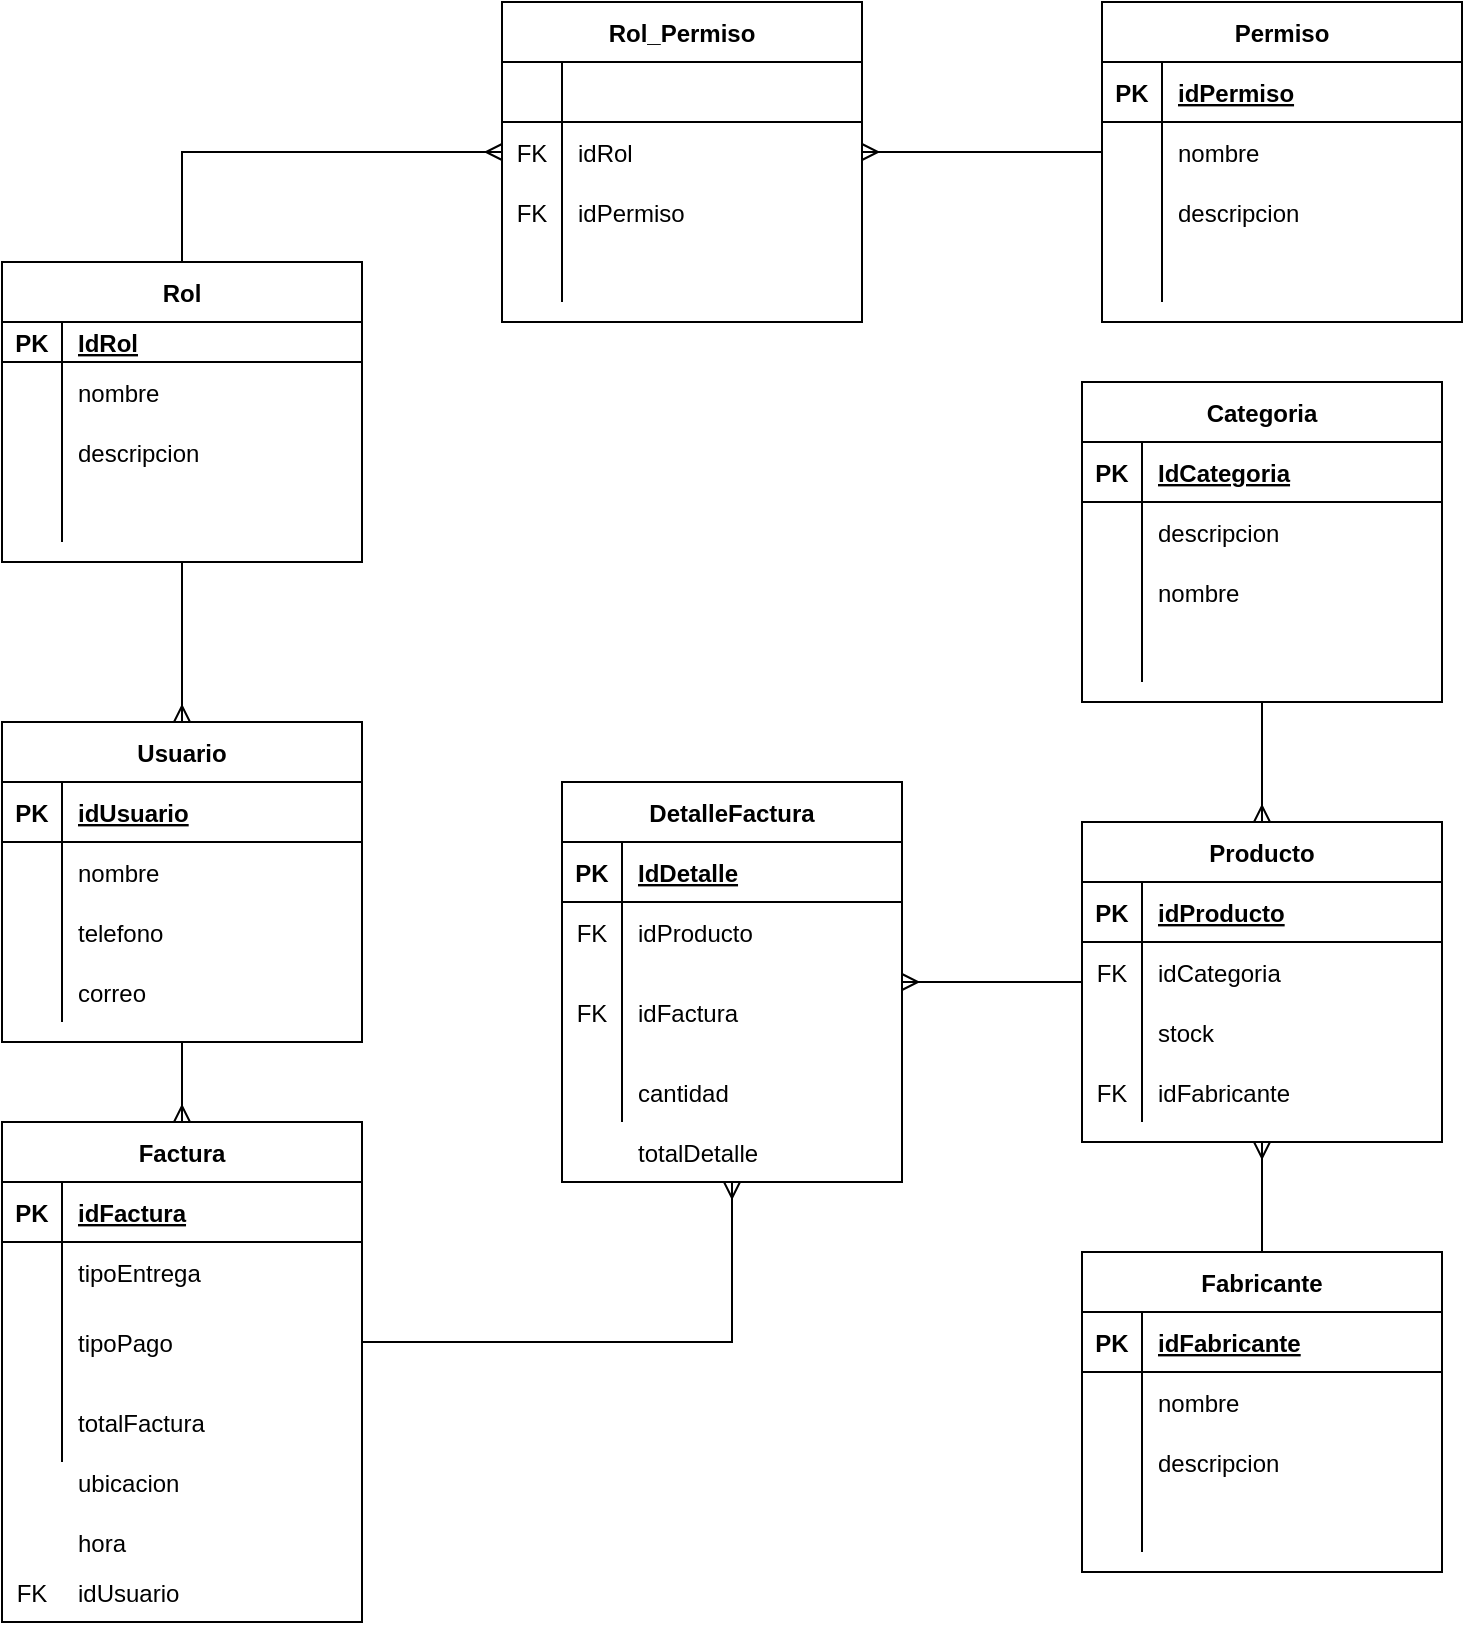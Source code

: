 <mxfile version="13.3.5" type="device"><diagram id="o6aaDkzn8JcMP5C61Jbe" name="Page-1"><mxGraphModel dx="1422" dy="822" grid="1" gridSize="10" guides="1" tooltips="1" connect="1" arrows="1" fold="1" page="1" pageScale="1" pageWidth="850" pageHeight="1100" math="0" shadow="0"><root><mxCell id="0"/><mxCell id="1" parent="0"/><mxCell id="MlLlcr1IFlA7XNYsXqtJ-1" value="Rol" style="shape=table;startSize=30;container=1;collapsible=1;childLayout=tableLayout;fixedRows=1;rowLines=0;fontStyle=1;align=center;resizeLast=1;" vertex="1" parent="1"><mxGeometry x="40" y="210" width="180" height="150" as="geometry"/></mxCell><mxCell id="MlLlcr1IFlA7XNYsXqtJ-2" value="" style="shape=partialRectangle;collapsible=0;dropTarget=0;pointerEvents=0;fillColor=none;top=0;left=0;bottom=1;right=0;points=[[0,0.5],[1,0.5]];portConstraint=eastwest;" vertex="1" parent="MlLlcr1IFlA7XNYsXqtJ-1"><mxGeometry y="30" width="180" height="20" as="geometry"/></mxCell><mxCell id="MlLlcr1IFlA7XNYsXqtJ-3" value="PK" style="shape=partialRectangle;connectable=0;fillColor=none;top=0;left=0;bottom=0;right=0;fontStyle=1;overflow=hidden;" vertex="1" parent="MlLlcr1IFlA7XNYsXqtJ-2"><mxGeometry width="30" height="20" as="geometry"/></mxCell><mxCell id="MlLlcr1IFlA7XNYsXqtJ-4" value="IdRol" style="shape=partialRectangle;connectable=0;fillColor=none;top=0;left=0;bottom=0;right=0;align=left;spacingLeft=6;fontStyle=5;overflow=hidden;" vertex="1" parent="MlLlcr1IFlA7XNYsXqtJ-2"><mxGeometry x="30" width="150" height="20" as="geometry"/></mxCell><mxCell id="MlLlcr1IFlA7XNYsXqtJ-5" value="" style="shape=partialRectangle;collapsible=0;dropTarget=0;pointerEvents=0;fillColor=none;top=0;left=0;bottom=0;right=0;points=[[0,0.5],[1,0.5]];portConstraint=eastwest;" vertex="1" parent="MlLlcr1IFlA7XNYsXqtJ-1"><mxGeometry y="50" width="180" height="30" as="geometry"/></mxCell><mxCell id="MlLlcr1IFlA7XNYsXqtJ-6" value="" style="shape=partialRectangle;connectable=0;fillColor=none;top=0;left=0;bottom=0;right=0;editable=1;overflow=hidden;" vertex="1" parent="MlLlcr1IFlA7XNYsXqtJ-5"><mxGeometry width="30" height="30" as="geometry"/></mxCell><mxCell id="MlLlcr1IFlA7XNYsXqtJ-7" value="nombre" style="shape=partialRectangle;connectable=0;fillColor=none;top=0;left=0;bottom=0;right=0;align=left;spacingLeft=6;overflow=hidden;" vertex="1" parent="MlLlcr1IFlA7XNYsXqtJ-5"><mxGeometry x="30" width="150" height="30" as="geometry"/></mxCell><mxCell id="MlLlcr1IFlA7XNYsXqtJ-8" value="" style="shape=partialRectangle;collapsible=0;dropTarget=0;pointerEvents=0;fillColor=none;top=0;left=0;bottom=0;right=0;points=[[0,0.5],[1,0.5]];portConstraint=eastwest;" vertex="1" parent="MlLlcr1IFlA7XNYsXqtJ-1"><mxGeometry y="80" width="180" height="30" as="geometry"/></mxCell><mxCell id="MlLlcr1IFlA7XNYsXqtJ-9" value="" style="shape=partialRectangle;connectable=0;fillColor=none;top=0;left=0;bottom=0;right=0;editable=1;overflow=hidden;" vertex="1" parent="MlLlcr1IFlA7XNYsXqtJ-8"><mxGeometry width="30" height="30" as="geometry"/></mxCell><mxCell id="MlLlcr1IFlA7XNYsXqtJ-10" value="descripcion" style="shape=partialRectangle;connectable=0;fillColor=none;top=0;left=0;bottom=0;right=0;align=left;spacingLeft=6;overflow=hidden;" vertex="1" parent="MlLlcr1IFlA7XNYsXqtJ-8"><mxGeometry x="30" width="150" height="30" as="geometry"/></mxCell><mxCell id="MlLlcr1IFlA7XNYsXqtJ-11" value="" style="shape=partialRectangle;collapsible=0;dropTarget=0;pointerEvents=0;fillColor=none;top=0;left=0;bottom=0;right=0;points=[[0,0.5],[1,0.5]];portConstraint=eastwest;" vertex="1" parent="MlLlcr1IFlA7XNYsXqtJ-1"><mxGeometry y="110" width="180" height="30" as="geometry"/></mxCell><mxCell id="MlLlcr1IFlA7XNYsXqtJ-12" value="" style="shape=partialRectangle;connectable=0;fillColor=none;top=0;left=0;bottom=0;right=0;editable=1;overflow=hidden;" vertex="1" parent="MlLlcr1IFlA7XNYsXqtJ-11"><mxGeometry width="30" height="30" as="geometry"/></mxCell><mxCell id="MlLlcr1IFlA7XNYsXqtJ-13" value="" style="shape=partialRectangle;connectable=0;fillColor=none;top=0;left=0;bottom=0;right=0;align=left;spacingLeft=6;overflow=hidden;" vertex="1" parent="MlLlcr1IFlA7XNYsXqtJ-11"><mxGeometry x="30" width="150" height="30" as="geometry"/></mxCell><mxCell id="MlLlcr1IFlA7XNYsXqtJ-52" value="Usuario" style="shape=table;startSize=30;container=1;collapsible=1;childLayout=tableLayout;fixedRows=1;rowLines=0;fontStyle=1;align=center;resizeLast=1;" vertex="1" parent="1"><mxGeometry x="40" y="440" width="180" height="160" as="geometry"/></mxCell><mxCell id="MlLlcr1IFlA7XNYsXqtJ-53" value="" style="shape=partialRectangle;collapsible=0;dropTarget=0;pointerEvents=0;fillColor=none;top=0;left=0;bottom=1;right=0;points=[[0,0.5],[1,0.5]];portConstraint=eastwest;" vertex="1" parent="MlLlcr1IFlA7XNYsXqtJ-52"><mxGeometry y="30" width="180" height="30" as="geometry"/></mxCell><mxCell id="MlLlcr1IFlA7XNYsXqtJ-54" value="PK" style="shape=partialRectangle;connectable=0;fillColor=none;top=0;left=0;bottom=0;right=0;fontStyle=1;overflow=hidden;" vertex="1" parent="MlLlcr1IFlA7XNYsXqtJ-53"><mxGeometry width="30" height="30" as="geometry"/></mxCell><mxCell id="MlLlcr1IFlA7XNYsXqtJ-55" value="idUsuario" style="shape=partialRectangle;connectable=0;fillColor=none;top=0;left=0;bottom=0;right=0;align=left;spacingLeft=6;fontStyle=5;overflow=hidden;" vertex="1" parent="MlLlcr1IFlA7XNYsXqtJ-53"><mxGeometry x="30" width="150" height="30" as="geometry"/></mxCell><mxCell id="MlLlcr1IFlA7XNYsXqtJ-56" value="" style="shape=partialRectangle;collapsible=0;dropTarget=0;pointerEvents=0;fillColor=none;top=0;left=0;bottom=0;right=0;points=[[0,0.5],[1,0.5]];portConstraint=eastwest;" vertex="1" parent="MlLlcr1IFlA7XNYsXqtJ-52"><mxGeometry y="60" width="180" height="30" as="geometry"/></mxCell><mxCell id="MlLlcr1IFlA7XNYsXqtJ-57" value="" style="shape=partialRectangle;connectable=0;fillColor=none;top=0;left=0;bottom=0;right=0;editable=1;overflow=hidden;" vertex="1" parent="MlLlcr1IFlA7XNYsXqtJ-56"><mxGeometry width="30" height="30" as="geometry"/></mxCell><mxCell id="MlLlcr1IFlA7XNYsXqtJ-58" value="nombre" style="shape=partialRectangle;connectable=0;fillColor=none;top=0;left=0;bottom=0;right=0;align=left;spacingLeft=6;overflow=hidden;" vertex="1" parent="MlLlcr1IFlA7XNYsXqtJ-56"><mxGeometry x="30" width="150" height="30" as="geometry"/></mxCell><mxCell id="MlLlcr1IFlA7XNYsXqtJ-59" value="" style="shape=partialRectangle;collapsible=0;dropTarget=0;pointerEvents=0;fillColor=none;top=0;left=0;bottom=0;right=0;points=[[0,0.5],[1,0.5]];portConstraint=eastwest;" vertex="1" parent="MlLlcr1IFlA7XNYsXqtJ-52"><mxGeometry y="90" width="180" height="30" as="geometry"/></mxCell><mxCell id="MlLlcr1IFlA7XNYsXqtJ-60" value="" style="shape=partialRectangle;connectable=0;fillColor=none;top=0;left=0;bottom=0;right=0;editable=1;overflow=hidden;" vertex="1" parent="MlLlcr1IFlA7XNYsXqtJ-59"><mxGeometry width="30" height="30" as="geometry"/></mxCell><mxCell id="MlLlcr1IFlA7XNYsXqtJ-61" value="telefono" style="shape=partialRectangle;connectable=0;fillColor=none;top=0;left=0;bottom=0;right=0;align=left;spacingLeft=6;overflow=hidden;" vertex="1" parent="MlLlcr1IFlA7XNYsXqtJ-59"><mxGeometry x="30" width="150" height="30" as="geometry"/></mxCell><mxCell id="MlLlcr1IFlA7XNYsXqtJ-62" value="" style="shape=partialRectangle;collapsible=0;dropTarget=0;pointerEvents=0;fillColor=none;top=0;left=0;bottom=0;right=0;points=[[0,0.5],[1,0.5]];portConstraint=eastwest;" vertex="1" parent="MlLlcr1IFlA7XNYsXqtJ-52"><mxGeometry y="120" width="180" height="30" as="geometry"/></mxCell><mxCell id="MlLlcr1IFlA7XNYsXqtJ-63" value="" style="shape=partialRectangle;connectable=0;fillColor=none;top=0;left=0;bottom=0;right=0;editable=1;overflow=hidden;" vertex="1" parent="MlLlcr1IFlA7XNYsXqtJ-62"><mxGeometry width="30" height="30" as="geometry"/></mxCell><mxCell id="MlLlcr1IFlA7XNYsXqtJ-64" value="correo" style="shape=partialRectangle;connectable=0;fillColor=none;top=0;left=0;bottom=0;right=0;align=left;spacingLeft=6;overflow=hidden;" vertex="1" parent="MlLlcr1IFlA7XNYsXqtJ-62"><mxGeometry x="30" width="150" height="30" as="geometry"/></mxCell><mxCell id="MlLlcr1IFlA7XNYsXqtJ-65" value="" style="endArrow=ERmany;html=1;rounded=0;exitX=0.5;exitY=1;exitDx=0;exitDy=0;entryX=0.5;entryY=0;entryDx=0;entryDy=0;endFill=0;" edge="1" parent="1" source="MlLlcr1IFlA7XNYsXqtJ-1" target="MlLlcr1IFlA7XNYsXqtJ-52"><mxGeometry relative="1" as="geometry"><mxPoint x="510" y="420" as="sourcePoint"/><mxPoint x="670" y="420" as="targetPoint"/></mxGeometry></mxCell><mxCell id="MlLlcr1IFlA7XNYsXqtJ-92" value="" style="endArrow=ERmany;html=1;rounded=0;exitX=0.5;exitY=1;exitDx=0;exitDy=0;entryX=0.5;entryY=0;entryDx=0;entryDy=0;endFill=0;" edge="1" parent="1" source="MlLlcr1IFlA7XNYsXqtJ-79" target="MlLlcr1IFlA7XNYsXqtJ-66"><mxGeometry relative="1" as="geometry"><mxPoint x="140" y="370" as="sourcePoint"/><mxPoint x="140" y="450" as="targetPoint"/></mxGeometry></mxCell><mxCell id="MlLlcr1IFlA7XNYsXqtJ-132" value="" style="endArrow=ERmany;html=1;rounded=0;exitX=1;exitY=0.5;exitDx=0;exitDy=0;entryX=0.5;entryY=1;entryDx=0;entryDy=0;endFill=0;" edge="1" parent="1" source="MlLlcr1IFlA7XNYsXqtJ-113" target="MlLlcr1IFlA7XNYsXqtJ-119"><mxGeometry relative="1" as="geometry"><mxPoint x="690" y="570" as="sourcePoint"/><mxPoint x="690" y="650" as="targetPoint"/><Array as="points"><mxPoint x="405" y="750"/></Array></mxGeometry></mxCell><mxCell id="MlLlcr1IFlA7XNYsXqtJ-133" value="" style="endArrow=ERmany;html=1;rounded=0;exitX=0;exitY=0.5;exitDx=0;exitDy=0;entryX=1;entryY=0.5;entryDx=0;entryDy=0;endFill=0;" edge="1" parent="1" source="MlLlcr1IFlA7XNYsXqtJ-66" target="MlLlcr1IFlA7XNYsXqtJ-119"><mxGeometry relative="1" as="geometry"><mxPoint x="700" y="580" as="sourcePoint"/><mxPoint x="700" y="660" as="targetPoint"/></mxGeometry></mxCell><mxCell id="MlLlcr1IFlA7XNYsXqtJ-134" value="" style="endArrow=ERmany;html=1;rounded=0;exitX=0.5;exitY=1;exitDx=0;exitDy=0;entryX=0.5;entryY=0;entryDx=0;entryDy=0;endFill=0;" edge="1" parent="1" source="MlLlcr1IFlA7XNYsXqtJ-52" target="MlLlcr1IFlA7XNYsXqtJ-106"><mxGeometry relative="1" as="geometry"><mxPoint x="710" y="590" as="sourcePoint"/><mxPoint x="710" y="670" as="targetPoint"/></mxGeometry></mxCell><mxCell id="MlLlcr1IFlA7XNYsXqtJ-150" value="" style="endArrow=ERmany;html=1;rounded=0;endFill=0;exitX=0.5;exitY=0;exitDx=0;exitDy=0;entryX=0.5;entryY=1;entryDx=0;entryDy=0;" edge="1" parent="1" source="MlLlcr1IFlA7XNYsXqtJ-137" target="MlLlcr1IFlA7XNYsXqtJ-66"><mxGeometry relative="1" as="geometry"><mxPoint x="690" y="570" as="sourcePoint"/><mxPoint x="680" y="800" as="targetPoint"/></mxGeometry></mxCell><mxCell id="MlLlcr1IFlA7XNYsXqtJ-151" value="ubicacion" style="shape=partialRectangle;connectable=0;fillColor=none;top=0;left=0;bottom=0;right=0;align=left;spacingLeft=6;overflow=hidden;" vertex="1" parent="1"><mxGeometry x="70" y="805" width="150" height="30" as="geometry"/></mxCell><mxCell id="MlLlcr1IFlA7XNYsXqtJ-152" value="hora" style="shape=partialRectangle;connectable=0;fillColor=none;top=0;left=0;bottom=0;right=0;align=left;spacingLeft=6;overflow=hidden;" vertex="1" parent="1"><mxGeometry x="70" y="835" width="150" height="30" as="geometry"/></mxCell><mxCell id="MlLlcr1IFlA7XNYsXqtJ-153" value="totalDetalle" style="shape=partialRectangle;connectable=0;fillColor=none;top=0;left=0;bottom=0;right=0;align=left;spacingLeft=6;overflow=hidden;" vertex="1" parent="1"><mxGeometry x="350" y="640" width="150" height="30" as="geometry"/></mxCell><mxCell id="MlLlcr1IFlA7XNYsXqtJ-155" value="idUsuario" style="shape=partialRectangle;connectable=0;fillColor=none;top=0;left=0;bottom=0;right=0;align=left;spacingLeft=6;overflow=hidden;" vertex="1" parent="1"><mxGeometry x="70" y="860" width="150" height="30" as="geometry"/></mxCell><mxCell id="MlLlcr1IFlA7XNYsXqtJ-156" value="FK" style="shape=partialRectangle;connectable=0;fillColor=none;top=0;left=0;bottom=0;right=0;editable=1;overflow=hidden;" vertex="1" parent="1"><mxGeometry x="40" y="860" width="30" height="30" as="geometry"/></mxCell><mxCell id="MlLlcr1IFlA7XNYsXqtJ-106" value="Factura" style="shape=table;startSize=30;container=1;collapsible=1;childLayout=tableLayout;fixedRows=1;rowLines=0;fontStyle=1;align=center;resizeLast=1;" vertex="1" parent="1"><mxGeometry x="40" y="640" width="180" height="250" as="geometry"/></mxCell><mxCell id="MlLlcr1IFlA7XNYsXqtJ-107" value="" style="shape=partialRectangle;collapsible=0;dropTarget=0;pointerEvents=0;fillColor=none;top=0;left=0;bottom=1;right=0;points=[[0,0.5],[1,0.5]];portConstraint=eastwest;" vertex="1" parent="MlLlcr1IFlA7XNYsXqtJ-106"><mxGeometry y="30" width="180" height="30" as="geometry"/></mxCell><mxCell id="MlLlcr1IFlA7XNYsXqtJ-108" value="PK" style="shape=partialRectangle;connectable=0;fillColor=none;top=0;left=0;bottom=0;right=0;fontStyle=1;overflow=hidden;" vertex="1" parent="MlLlcr1IFlA7XNYsXqtJ-107"><mxGeometry width="30" height="30" as="geometry"/></mxCell><mxCell id="MlLlcr1IFlA7XNYsXqtJ-109" value="idFactura" style="shape=partialRectangle;connectable=0;fillColor=none;top=0;left=0;bottom=0;right=0;align=left;spacingLeft=6;fontStyle=5;overflow=hidden;" vertex="1" parent="MlLlcr1IFlA7XNYsXqtJ-107"><mxGeometry x="30" width="150" height="30" as="geometry"/></mxCell><mxCell id="MlLlcr1IFlA7XNYsXqtJ-110" value="" style="shape=partialRectangle;collapsible=0;dropTarget=0;pointerEvents=0;fillColor=none;top=0;left=0;bottom=0;right=0;points=[[0,0.5],[1,0.5]];portConstraint=eastwest;" vertex="1" parent="MlLlcr1IFlA7XNYsXqtJ-106"><mxGeometry y="60" width="180" height="30" as="geometry"/></mxCell><mxCell id="MlLlcr1IFlA7XNYsXqtJ-111" value="" style="shape=partialRectangle;connectable=0;fillColor=none;top=0;left=0;bottom=0;right=0;editable=1;overflow=hidden;" vertex="1" parent="MlLlcr1IFlA7XNYsXqtJ-110"><mxGeometry width="30" height="30" as="geometry"/></mxCell><mxCell id="MlLlcr1IFlA7XNYsXqtJ-112" value="tipoEntrega" style="shape=partialRectangle;connectable=0;fillColor=none;top=0;left=0;bottom=0;right=0;align=left;spacingLeft=6;overflow=hidden;" vertex="1" parent="MlLlcr1IFlA7XNYsXqtJ-110"><mxGeometry x="30" width="150" height="30" as="geometry"/></mxCell><mxCell id="MlLlcr1IFlA7XNYsXqtJ-113" value="" style="shape=partialRectangle;collapsible=0;dropTarget=0;pointerEvents=0;fillColor=none;top=0;left=0;bottom=0;right=0;points=[[0,0.5],[1,0.5]];portConstraint=eastwest;" vertex="1" parent="MlLlcr1IFlA7XNYsXqtJ-106"><mxGeometry y="90" width="180" height="40" as="geometry"/></mxCell><mxCell id="MlLlcr1IFlA7XNYsXqtJ-114" value="" style="shape=partialRectangle;connectable=0;fillColor=none;top=0;left=0;bottom=0;right=0;editable=1;overflow=hidden;" vertex="1" parent="MlLlcr1IFlA7XNYsXqtJ-113"><mxGeometry width="30" height="40" as="geometry"/></mxCell><mxCell id="MlLlcr1IFlA7XNYsXqtJ-115" value="tipoPago" style="shape=partialRectangle;connectable=0;fillColor=none;top=0;left=0;bottom=0;right=0;align=left;spacingLeft=6;overflow=hidden;" vertex="1" parent="MlLlcr1IFlA7XNYsXqtJ-113"><mxGeometry x="30" width="150" height="40" as="geometry"/></mxCell><mxCell id="MlLlcr1IFlA7XNYsXqtJ-116" value="" style="shape=partialRectangle;collapsible=0;dropTarget=0;pointerEvents=0;fillColor=none;top=0;left=0;bottom=0;right=0;points=[[0,0.5],[1,0.5]];portConstraint=eastwest;" vertex="1" parent="MlLlcr1IFlA7XNYsXqtJ-106"><mxGeometry y="130" width="180" height="40" as="geometry"/></mxCell><mxCell id="MlLlcr1IFlA7XNYsXqtJ-117" value="" style="shape=partialRectangle;connectable=0;fillColor=none;top=0;left=0;bottom=0;right=0;editable=1;overflow=hidden;" vertex="1" parent="MlLlcr1IFlA7XNYsXqtJ-116"><mxGeometry width="30" height="40" as="geometry"/></mxCell><mxCell id="MlLlcr1IFlA7XNYsXqtJ-118" value="totalFactura" style="shape=partialRectangle;connectable=0;fillColor=none;top=0;left=0;bottom=0;right=0;align=left;spacingLeft=6;overflow=hidden;" vertex="1" parent="MlLlcr1IFlA7XNYsXqtJ-116"><mxGeometry x="30" width="150" height="40" as="geometry"/></mxCell><mxCell id="MlLlcr1IFlA7XNYsXqtJ-119" value="DetalleFactura" style="shape=table;startSize=30;container=1;collapsible=1;childLayout=tableLayout;fixedRows=1;rowLines=0;fontStyle=1;align=center;resizeLast=1;" vertex="1" parent="1"><mxGeometry x="320" y="470" width="170" height="200" as="geometry"/></mxCell><mxCell id="MlLlcr1IFlA7XNYsXqtJ-120" value="" style="shape=partialRectangle;collapsible=0;dropTarget=0;pointerEvents=0;fillColor=none;top=0;left=0;bottom=1;right=0;points=[[0,0.5],[1,0.5]];portConstraint=eastwest;" vertex="1" parent="MlLlcr1IFlA7XNYsXqtJ-119"><mxGeometry y="30" width="170" height="30" as="geometry"/></mxCell><mxCell id="MlLlcr1IFlA7XNYsXqtJ-121" value="PK" style="shape=partialRectangle;connectable=0;fillColor=none;top=0;left=0;bottom=0;right=0;fontStyle=1;overflow=hidden;" vertex="1" parent="MlLlcr1IFlA7XNYsXqtJ-120"><mxGeometry width="30" height="30" as="geometry"/></mxCell><mxCell id="MlLlcr1IFlA7XNYsXqtJ-122" value="IdDetalle" style="shape=partialRectangle;connectable=0;fillColor=none;top=0;left=0;bottom=0;right=0;align=left;spacingLeft=6;fontStyle=5;overflow=hidden;" vertex="1" parent="MlLlcr1IFlA7XNYsXqtJ-120"><mxGeometry x="30" width="140" height="30" as="geometry"/></mxCell><mxCell id="MlLlcr1IFlA7XNYsXqtJ-123" value="" style="shape=partialRectangle;collapsible=0;dropTarget=0;pointerEvents=0;fillColor=none;top=0;left=0;bottom=0;right=0;points=[[0,0.5],[1,0.5]];portConstraint=eastwest;" vertex="1" parent="MlLlcr1IFlA7XNYsXqtJ-119"><mxGeometry y="60" width="170" height="30" as="geometry"/></mxCell><mxCell id="MlLlcr1IFlA7XNYsXqtJ-124" value="FK" style="shape=partialRectangle;connectable=0;fillColor=none;top=0;left=0;bottom=0;right=0;editable=1;overflow=hidden;" vertex="1" parent="MlLlcr1IFlA7XNYsXqtJ-123"><mxGeometry width="30" height="30" as="geometry"/></mxCell><mxCell id="MlLlcr1IFlA7XNYsXqtJ-125" value="idProducto" style="shape=partialRectangle;connectable=0;fillColor=none;top=0;left=0;bottom=0;right=0;align=left;spacingLeft=6;overflow=hidden;" vertex="1" parent="MlLlcr1IFlA7XNYsXqtJ-123"><mxGeometry x="30" width="140" height="30" as="geometry"/></mxCell><mxCell id="MlLlcr1IFlA7XNYsXqtJ-126" value="" style="shape=partialRectangle;collapsible=0;dropTarget=0;pointerEvents=0;fillColor=none;top=0;left=0;bottom=0;right=0;points=[[0,0.5],[1,0.5]];portConstraint=eastwest;" vertex="1" parent="MlLlcr1IFlA7XNYsXqtJ-119"><mxGeometry y="90" width="170" height="50" as="geometry"/></mxCell><mxCell id="MlLlcr1IFlA7XNYsXqtJ-127" value="FK" style="shape=partialRectangle;connectable=0;fillColor=none;top=0;left=0;bottom=0;right=0;editable=1;overflow=hidden;" vertex="1" parent="MlLlcr1IFlA7XNYsXqtJ-126"><mxGeometry width="30" height="50" as="geometry"/></mxCell><mxCell id="MlLlcr1IFlA7XNYsXqtJ-128" value="idFactura" style="shape=partialRectangle;connectable=0;fillColor=none;top=0;left=0;bottom=0;right=0;align=left;spacingLeft=6;overflow=hidden;" vertex="1" parent="MlLlcr1IFlA7XNYsXqtJ-126"><mxGeometry x="30" width="140" height="50" as="geometry"/></mxCell><mxCell id="MlLlcr1IFlA7XNYsXqtJ-129" value="" style="shape=partialRectangle;collapsible=0;dropTarget=0;pointerEvents=0;fillColor=none;top=0;left=0;bottom=0;right=0;points=[[0,0.5],[1,0.5]];portConstraint=eastwest;" vertex="1" parent="MlLlcr1IFlA7XNYsXqtJ-119"><mxGeometry y="140" width="170" height="30" as="geometry"/></mxCell><mxCell id="MlLlcr1IFlA7XNYsXqtJ-130" value="" style="shape=partialRectangle;connectable=0;fillColor=none;top=0;left=0;bottom=0;right=0;editable=1;overflow=hidden;" vertex="1" parent="MlLlcr1IFlA7XNYsXqtJ-129"><mxGeometry width="30" height="30" as="geometry"/></mxCell><mxCell id="MlLlcr1IFlA7XNYsXqtJ-131" value="cantidad" style="shape=partialRectangle;connectable=0;fillColor=none;top=0;left=0;bottom=0;right=0;align=left;spacingLeft=6;overflow=hidden;" vertex="1" parent="MlLlcr1IFlA7XNYsXqtJ-129"><mxGeometry x="30" width="140" height="30" as="geometry"/></mxCell><mxCell id="MlLlcr1IFlA7XNYsXqtJ-66" value="Producto" style="shape=table;startSize=30;container=1;collapsible=1;childLayout=tableLayout;fixedRows=1;rowLines=0;fontStyle=1;align=center;resizeLast=1;" vertex="1" parent="1"><mxGeometry x="580" y="490" width="180" height="160" as="geometry"/></mxCell><mxCell id="MlLlcr1IFlA7XNYsXqtJ-67" value="" style="shape=partialRectangle;collapsible=0;dropTarget=0;pointerEvents=0;fillColor=none;top=0;left=0;bottom=1;right=0;points=[[0,0.5],[1,0.5]];portConstraint=eastwest;" vertex="1" parent="MlLlcr1IFlA7XNYsXqtJ-66"><mxGeometry y="30" width="180" height="30" as="geometry"/></mxCell><mxCell id="MlLlcr1IFlA7XNYsXqtJ-68" value="PK" style="shape=partialRectangle;connectable=0;fillColor=none;top=0;left=0;bottom=0;right=0;fontStyle=1;overflow=hidden;" vertex="1" parent="MlLlcr1IFlA7XNYsXqtJ-67"><mxGeometry width="30" height="30" as="geometry"/></mxCell><mxCell id="MlLlcr1IFlA7XNYsXqtJ-69" value="idProducto" style="shape=partialRectangle;connectable=0;fillColor=none;top=0;left=0;bottom=0;right=0;align=left;spacingLeft=6;fontStyle=5;overflow=hidden;" vertex="1" parent="MlLlcr1IFlA7XNYsXqtJ-67"><mxGeometry x="30" width="150" height="30" as="geometry"/></mxCell><mxCell id="MlLlcr1IFlA7XNYsXqtJ-70" value="" style="shape=partialRectangle;collapsible=0;dropTarget=0;pointerEvents=0;fillColor=none;top=0;left=0;bottom=0;right=0;points=[[0,0.5],[1,0.5]];portConstraint=eastwest;" vertex="1" parent="MlLlcr1IFlA7XNYsXqtJ-66"><mxGeometry y="60" width="180" height="30" as="geometry"/></mxCell><mxCell id="MlLlcr1IFlA7XNYsXqtJ-71" value="FK" style="shape=partialRectangle;connectable=0;fillColor=none;top=0;left=0;bottom=0;right=0;editable=1;overflow=hidden;" vertex="1" parent="MlLlcr1IFlA7XNYsXqtJ-70"><mxGeometry width="30" height="30" as="geometry"/></mxCell><mxCell id="MlLlcr1IFlA7XNYsXqtJ-72" value="idCategoria" style="shape=partialRectangle;connectable=0;fillColor=none;top=0;left=0;bottom=0;right=0;align=left;spacingLeft=6;overflow=hidden;" vertex="1" parent="MlLlcr1IFlA7XNYsXqtJ-70"><mxGeometry x="30" width="150" height="30" as="geometry"/></mxCell><mxCell id="MlLlcr1IFlA7XNYsXqtJ-73" value="" style="shape=partialRectangle;collapsible=0;dropTarget=0;pointerEvents=0;fillColor=none;top=0;left=0;bottom=0;right=0;points=[[0,0.5],[1,0.5]];portConstraint=eastwest;" vertex="1" parent="MlLlcr1IFlA7XNYsXqtJ-66"><mxGeometry y="90" width="180" height="30" as="geometry"/></mxCell><mxCell id="MlLlcr1IFlA7XNYsXqtJ-74" value="" style="shape=partialRectangle;connectable=0;fillColor=none;top=0;left=0;bottom=0;right=0;editable=1;overflow=hidden;" vertex="1" parent="MlLlcr1IFlA7XNYsXqtJ-73"><mxGeometry width="30" height="30" as="geometry"/></mxCell><mxCell id="MlLlcr1IFlA7XNYsXqtJ-75" value="stock" style="shape=partialRectangle;connectable=0;fillColor=none;top=0;left=0;bottom=0;right=0;align=left;spacingLeft=6;overflow=hidden;" vertex="1" parent="MlLlcr1IFlA7XNYsXqtJ-73"><mxGeometry x="30" width="150" height="30" as="geometry"/></mxCell><mxCell id="MlLlcr1IFlA7XNYsXqtJ-76" value="" style="shape=partialRectangle;collapsible=0;dropTarget=0;pointerEvents=0;fillColor=none;top=0;left=0;bottom=0;right=0;points=[[0,0.5],[1,0.5]];portConstraint=eastwest;" vertex="1" parent="MlLlcr1IFlA7XNYsXqtJ-66"><mxGeometry y="120" width="180" height="30" as="geometry"/></mxCell><mxCell id="MlLlcr1IFlA7XNYsXqtJ-77" value="FK" style="shape=partialRectangle;connectable=0;fillColor=none;top=0;left=0;bottom=0;right=0;editable=1;overflow=hidden;" vertex="1" parent="MlLlcr1IFlA7XNYsXqtJ-76"><mxGeometry width="30" height="30" as="geometry"/></mxCell><mxCell id="MlLlcr1IFlA7XNYsXqtJ-78" value="idFabricante" style="shape=partialRectangle;connectable=0;fillColor=none;top=0;left=0;bottom=0;right=0;align=left;spacingLeft=6;overflow=hidden;" vertex="1" parent="MlLlcr1IFlA7XNYsXqtJ-76"><mxGeometry x="30" width="150" height="30" as="geometry"/></mxCell><mxCell id="MlLlcr1IFlA7XNYsXqtJ-137" value="Fabricante" style="shape=table;startSize=30;container=1;collapsible=1;childLayout=tableLayout;fixedRows=1;rowLines=0;fontStyle=1;align=center;resizeLast=1;" vertex="1" parent="1"><mxGeometry x="580" y="705" width="180" height="160" as="geometry"/></mxCell><mxCell id="MlLlcr1IFlA7XNYsXqtJ-138" value="" style="shape=partialRectangle;collapsible=0;dropTarget=0;pointerEvents=0;fillColor=none;top=0;left=0;bottom=1;right=0;points=[[0,0.5],[1,0.5]];portConstraint=eastwest;" vertex="1" parent="MlLlcr1IFlA7XNYsXqtJ-137"><mxGeometry y="30" width="180" height="30" as="geometry"/></mxCell><mxCell id="MlLlcr1IFlA7XNYsXqtJ-139" value="PK" style="shape=partialRectangle;connectable=0;fillColor=none;top=0;left=0;bottom=0;right=0;fontStyle=1;overflow=hidden;" vertex="1" parent="MlLlcr1IFlA7XNYsXqtJ-138"><mxGeometry width="30" height="30" as="geometry"/></mxCell><mxCell id="MlLlcr1IFlA7XNYsXqtJ-140" value="idFabricante" style="shape=partialRectangle;connectable=0;fillColor=none;top=0;left=0;bottom=0;right=0;align=left;spacingLeft=6;fontStyle=5;overflow=hidden;" vertex="1" parent="MlLlcr1IFlA7XNYsXqtJ-138"><mxGeometry x="30" width="150" height="30" as="geometry"/></mxCell><mxCell id="MlLlcr1IFlA7XNYsXqtJ-141" value="" style="shape=partialRectangle;collapsible=0;dropTarget=0;pointerEvents=0;fillColor=none;top=0;left=0;bottom=0;right=0;points=[[0,0.5],[1,0.5]];portConstraint=eastwest;" vertex="1" parent="MlLlcr1IFlA7XNYsXqtJ-137"><mxGeometry y="60" width="180" height="30" as="geometry"/></mxCell><mxCell id="MlLlcr1IFlA7XNYsXqtJ-142" value="" style="shape=partialRectangle;connectable=0;fillColor=none;top=0;left=0;bottom=0;right=0;editable=1;overflow=hidden;" vertex="1" parent="MlLlcr1IFlA7XNYsXqtJ-141"><mxGeometry width="30" height="30" as="geometry"/></mxCell><mxCell id="MlLlcr1IFlA7XNYsXqtJ-143" value="nombre" style="shape=partialRectangle;connectable=0;fillColor=none;top=0;left=0;bottom=0;right=0;align=left;spacingLeft=6;overflow=hidden;" vertex="1" parent="MlLlcr1IFlA7XNYsXqtJ-141"><mxGeometry x="30" width="150" height="30" as="geometry"/></mxCell><mxCell id="MlLlcr1IFlA7XNYsXqtJ-144" value="" style="shape=partialRectangle;collapsible=0;dropTarget=0;pointerEvents=0;fillColor=none;top=0;left=0;bottom=0;right=0;points=[[0,0.5],[1,0.5]];portConstraint=eastwest;" vertex="1" parent="MlLlcr1IFlA7XNYsXqtJ-137"><mxGeometry y="90" width="180" height="30" as="geometry"/></mxCell><mxCell id="MlLlcr1IFlA7XNYsXqtJ-145" value="" style="shape=partialRectangle;connectable=0;fillColor=none;top=0;left=0;bottom=0;right=0;editable=1;overflow=hidden;" vertex="1" parent="MlLlcr1IFlA7XNYsXqtJ-144"><mxGeometry width="30" height="30" as="geometry"/></mxCell><mxCell id="MlLlcr1IFlA7XNYsXqtJ-146" value="descripcion" style="shape=partialRectangle;connectable=0;fillColor=none;top=0;left=0;bottom=0;right=0;align=left;spacingLeft=6;overflow=hidden;" vertex="1" parent="MlLlcr1IFlA7XNYsXqtJ-144"><mxGeometry x="30" width="150" height="30" as="geometry"/></mxCell><mxCell id="MlLlcr1IFlA7XNYsXqtJ-147" value="" style="shape=partialRectangle;collapsible=0;dropTarget=0;pointerEvents=0;fillColor=none;top=0;left=0;bottom=0;right=0;points=[[0,0.5],[1,0.5]];portConstraint=eastwest;" vertex="1" parent="MlLlcr1IFlA7XNYsXqtJ-137"><mxGeometry y="120" width="180" height="30" as="geometry"/></mxCell><mxCell id="MlLlcr1IFlA7XNYsXqtJ-148" value="" style="shape=partialRectangle;connectable=0;fillColor=none;top=0;left=0;bottom=0;right=0;editable=1;overflow=hidden;" vertex="1" parent="MlLlcr1IFlA7XNYsXqtJ-147"><mxGeometry width="30" height="30" as="geometry"/></mxCell><mxCell id="MlLlcr1IFlA7XNYsXqtJ-149" value="" style="shape=partialRectangle;connectable=0;fillColor=none;top=0;left=0;bottom=0;right=0;align=left;spacingLeft=6;overflow=hidden;" vertex="1" parent="MlLlcr1IFlA7XNYsXqtJ-147"><mxGeometry x="30" width="150" height="30" as="geometry"/></mxCell><mxCell id="MlLlcr1IFlA7XNYsXqtJ-79" value="Categoria" style="shape=table;startSize=30;container=1;collapsible=1;childLayout=tableLayout;fixedRows=1;rowLines=0;fontStyle=1;align=center;resizeLast=1;" vertex="1" parent="1"><mxGeometry x="580" y="270" width="180" height="160" as="geometry"/></mxCell><mxCell id="MlLlcr1IFlA7XNYsXqtJ-80" value="" style="shape=partialRectangle;collapsible=0;dropTarget=0;pointerEvents=0;fillColor=none;top=0;left=0;bottom=1;right=0;points=[[0,0.5],[1,0.5]];portConstraint=eastwest;" vertex="1" parent="MlLlcr1IFlA7XNYsXqtJ-79"><mxGeometry y="30" width="180" height="30" as="geometry"/></mxCell><mxCell id="MlLlcr1IFlA7XNYsXqtJ-81" value="PK" style="shape=partialRectangle;connectable=0;fillColor=none;top=0;left=0;bottom=0;right=0;fontStyle=1;overflow=hidden;" vertex="1" parent="MlLlcr1IFlA7XNYsXqtJ-80"><mxGeometry width="30" height="30" as="geometry"/></mxCell><mxCell id="MlLlcr1IFlA7XNYsXqtJ-82" value="IdCategoria" style="shape=partialRectangle;connectable=0;fillColor=none;top=0;left=0;bottom=0;right=0;align=left;spacingLeft=6;fontStyle=5;overflow=hidden;" vertex="1" parent="MlLlcr1IFlA7XNYsXqtJ-80"><mxGeometry x="30" width="150" height="30" as="geometry"/></mxCell><mxCell id="MlLlcr1IFlA7XNYsXqtJ-83" value="" style="shape=partialRectangle;collapsible=0;dropTarget=0;pointerEvents=0;fillColor=none;top=0;left=0;bottom=0;right=0;points=[[0,0.5],[1,0.5]];portConstraint=eastwest;" vertex="1" parent="MlLlcr1IFlA7XNYsXqtJ-79"><mxGeometry y="60" width="180" height="30" as="geometry"/></mxCell><mxCell id="MlLlcr1IFlA7XNYsXqtJ-84" value="" style="shape=partialRectangle;connectable=0;fillColor=none;top=0;left=0;bottom=0;right=0;editable=1;overflow=hidden;" vertex="1" parent="MlLlcr1IFlA7XNYsXqtJ-83"><mxGeometry width="30" height="30" as="geometry"/></mxCell><mxCell id="MlLlcr1IFlA7XNYsXqtJ-85" value="descripcion" style="shape=partialRectangle;connectable=0;fillColor=none;top=0;left=0;bottom=0;right=0;align=left;spacingLeft=6;overflow=hidden;" vertex="1" parent="MlLlcr1IFlA7XNYsXqtJ-83"><mxGeometry x="30" width="150" height="30" as="geometry"/></mxCell><mxCell id="MlLlcr1IFlA7XNYsXqtJ-86" value="" style="shape=partialRectangle;collapsible=0;dropTarget=0;pointerEvents=0;fillColor=none;top=0;left=0;bottom=0;right=0;points=[[0,0.5],[1,0.5]];portConstraint=eastwest;" vertex="1" parent="MlLlcr1IFlA7XNYsXqtJ-79"><mxGeometry y="90" width="180" height="30" as="geometry"/></mxCell><mxCell id="MlLlcr1IFlA7XNYsXqtJ-87" value="" style="shape=partialRectangle;connectable=0;fillColor=none;top=0;left=0;bottom=0;right=0;editable=1;overflow=hidden;" vertex="1" parent="MlLlcr1IFlA7XNYsXqtJ-86"><mxGeometry width="30" height="30" as="geometry"/></mxCell><mxCell id="MlLlcr1IFlA7XNYsXqtJ-88" value="nombre" style="shape=partialRectangle;connectable=0;fillColor=none;top=0;left=0;bottom=0;right=0;align=left;spacingLeft=6;overflow=hidden;" vertex="1" parent="MlLlcr1IFlA7XNYsXqtJ-86"><mxGeometry x="30" width="150" height="30" as="geometry"/></mxCell><mxCell id="MlLlcr1IFlA7XNYsXqtJ-89" value="" style="shape=partialRectangle;collapsible=0;dropTarget=0;pointerEvents=0;fillColor=none;top=0;left=0;bottom=0;right=0;points=[[0,0.5],[1,0.5]];portConstraint=eastwest;" vertex="1" parent="MlLlcr1IFlA7XNYsXqtJ-79"><mxGeometry y="120" width="180" height="30" as="geometry"/></mxCell><mxCell id="MlLlcr1IFlA7XNYsXqtJ-90" value="" style="shape=partialRectangle;connectable=0;fillColor=none;top=0;left=0;bottom=0;right=0;editable=1;overflow=hidden;" vertex="1" parent="MlLlcr1IFlA7XNYsXqtJ-89"><mxGeometry width="30" height="30" as="geometry"/></mxCell><mxCell id="MlLlcr1IFlA7XNYsXqtJ-91" value="" style="shape=partialRectangle;connectable=0;fillColor=none;top=0;left=0;bottom=0;right=0;align=left;spacingLeft=6;overflow=hidden;" vertex="1" parent="MlLlcr1IFlA7XNYsXqtJ-89"><mxGeometry x="30" width="150" height="30" as="geometry"/></mxCell><mxCell id="MlLlcr1IFlA7XNYsXqtJ-184" value="" style="endArrow=ERmany;html=1;rounded=0;entryX=0;entryY=0.5;entryDx=0;entryDy=0;endFill=0;exitX=0.5;exitY=0;exitDx=0;exitDy=0;" edge="1" parent="1" source="MlLlcr1IFlA7XNYsXqtJ-1" target="MlLlcr1IFlA7XNYsXqtJ-161"><mxGeometry relative="1" as="geometry"><mxPoint x="80" y="120" as="sourcePoint"/><mxPoint x="140" y="450" as="targetPoint"/><Array as="points"><mxPoint x="130" y="155"/></Array></mxGeometry></mxCell><mxCell id="MlLlcr1IFlA7XNYsXqtJ-185" value="" style="endArrow=ERmany;html=1;rounded=0;exitX=0;exitY=0.5;exitDx=0;exitDy=0;entryX=1;entryY=0.5;entryDx=0;entryDy=0;endFill=0;" edge="1" parent="1" source="MlLlcr1IFlA7XNYsXqtJ-18" target="MlLlcr1IFlA7XNYsXqtJ-161"><mxGeometry relative="1" as="geometry"><mxPoint x="150" y="380" as="sourcePoint"/><mxPoint x="150" y="460" as="targetPoint"/></mxGeometry></mxCell><mxCell id="MlLlcr1IFlA7XNYsXqtJ-157" value="Rol_Permiso" style="shape=table;startSize=30;container=1;collapsible=1;childLayout=tableLayout;fixedRows=1;rowLines=0;fontStyle=1;align=center;resizeLast=1;" vertex="1" parent="1"><mxGeometry x="290" y="80" width="180" height="160" as="geometry"/></mxCell><mxCell id="MlLlcr1IFlA7XNYsXqtJ-158" value="" style="shape=partialRectangle;collapsible=0;dropTarget=0;pointerEvents=0;fillColor=none;top=0;left=0;bottom=1;right=0;points=[[0,0.5],[1,0.5]];portConstraint=eastwest;" vertex="1" parent="MlLlcr1IFlA7XNYsXqtJ-157"><mxGeometry y="30" width="180" height="30" as="geometry"/></mxCell><mxCell id="MlLlcr1IFlA7XNYsXqtJ-159" value="" style="shape=partialRectangle;connectable=0;fillColor=none;top=0;left=0;bottom=0;right=0;fontStyle=1;overflow=hidden;" vertex="1" parent="MlLlcr1IFlA7XNYsXqtJ-158"><mxGeometry width="30" height="30" as="geometry"/></mxCell><mxCell id="MlLlcr1IFlA7XNYsXqtJ-160" value="" style="shape=partialRectangle;connectable=0;fillColor=none;top=0;left=0;bottom=0;right=0;align=left;spacingLeft=6;fontStyle=5;overflow=hidden;" vertex="1" parent="MlLlcr1IFlA7XNYsXqtJ-158"><mxGeometry x="30" width="150" height="30" as="geometry"/></mxCell><mxCell id="MlLlcr1IFlA7XNYsXqtJ-161" value="" style="shape=partialRectangle;collapsible=0;dropTarget=0;pointerEvents=0;fillColor=none;top=0;left=0;bottom=0;right=0;points=[[0,0.5],[1,0.5]];portConstraint=eastwest;" vertex="1" parent="MlLlcr1IFlA7XNYsXqtJ-157"><mxGeometry y="60" width="180" height="30" as="geometry"/></mxCell><mxCell id="MlLlcr1IFlA7XNYsXqtJ-162" value="FK" style="shape=partialRectangle;connectable=0;fillColor=none;top=0;left=0;bottom=0;right=0;editable=1;overflow=hidden;" vertex="1" parent="MlLlcr1IFlA7XNYsXqtJ-161"><mxGeometry width="30" height="30" as="geometry"/></mxCell><mxCell id="MlLlcr1IFlA7XNYsXqtJ-163" value="idRol" style="shape=partialRectangle;connectable=0;fillColor=none;top=0;left=0;bottom=0;right=0;align=left;spacingLeft=6;overflow=hidden;" vertex="1" parent="MlLlcr1IFlA7XNYsXqtJ-161"><mxGeometry x="30" width="150" height="30" as="geometry"/></mxCell><mxCell id="MlLlcr1IFlA7XNYsXqtJ-164" value="" style="shape=partialRectangle;collapsible=0;dropTarget=0;pointerEvents=0;fillColor=none;top=0;left=0;bottom=0;right=0;points=[[0,0.5],[1,0.5]];portConstraint=eastwest;" vertex="1" parent="MlLlcr1IFlA7XNYsXqtJ-157"><mxGeometry y="90" width="180" height="30" as="geometry"/></mxCell><mxCell id="MlLlcr1IFlA7XNYsXqtJ-165" value="FK" style="shape=partialRectangle;connectable=0;fillColor=none;top=0;left=0;bottom=0;right=0;editable=1;overflow=hidden;" vertex="1" parent="MlLlcr1IFlA7XNYsXqtJ-164"><mxGeometry width="30" height="30" as="geometry"/></mxCell><mxCell id="MlLlcr1IFlA7XNYsXqtJ-166" value="idPermiso" style="shape=partialRectangle;connectable=0;fillColor=none;top=0;left=0;bottom=0;right=0;align=left;spacingLeft=6;overflow=hidden;" vertex="1" parent="MlLlcr1IFlA7XNYsXqtJ-164"><mxGeometry x="30" width="150" height="30" as="geometry"/></mxCell><mxCell id="MlLlcr1IFlA7XNYsXqtJ-167" value="" style="shape=partialRectangle;collapsible=0;dropTarget=0;pointerEvents=0;fillColor=none;top=0;left=0;bottom=0;right=0;points=[[0,0.5],[1,0.5]];portConstraint=eastwest;" vertex="1" parent="MlLlcr1IFlA7XNYsXqtJ-157"><mxGeometry y="120" width="180" height="30" as="geometry"/></mxCell><mxCell id="MlLlcr1IFlA7XNYsXqtJ-168" value="" style="shape=partialRectangle;connectable=0;fillColor=none;top=0;left=0;bottom=0;right=0;editable=1;overflow=hidden;" vertex="1" parent="MlLlcr1IFlA7XNYsXqtJ-167"><mxGeometry width="30" height="30" as="geometry"/></mxCell><mxCell id="MlLlcr1IFlA7XNYsXqtJ-169" value="" style="shape=partialRectangle;connectable=0;fillColor=none;top=0;left=0;bottom=0;right=0;align=left;spacingLeft=6;overflow=hidden;" vertex="1" parent="MlLlcr1IFlA7XNYsXqtJ-167"><mxGeometry x="30" width="150" height="30" as="geometry"/></mxCell><mxCell id="MlLlcr1IFlA7XNYsXqtJ-14" value="Permiso" style="shape=table;startSize=30;container=1;collapsible=1;childLayout=tableLayout;fixedRows=1;rowLines=0;fontStyle=1;align=center;resizeLast=1;" vertex="1" parent="1"><mxGeometry x="590" y="80" width="180" height="160" as="geometry"><mxRectangle x="510" y="10" width="80" height="30" as="alternateBounds"/></mxGeometry></mxCell><mxCell id="MlLlcr1IFlA7XNYsXqtJ-15" value="" style="shape=partialRectangle;collapsible=0;dropTarget=0;pointerEvents=0;fillColor=none;top=0;left=0;bottom=1;right=0;points=[[0,0.5],[1,0.5]];portConstraint=eastwest;" vertex="1" parent="MlLlcr1IFlA7XNYsXqtJ-14"><mxGeometry y="30" width="180" height="30" as="geometry"/></mxCell><mxCell id="MlLlcr1IFlA7XNYsXqtJ-16" value="PK" style="shape=partialRectangle;connectable=0;fillColor=none;top=0;left=0;bottom=0;right=0;fontStyle=1;overflow=hidden;" vertex="1" parent="MlLlcr1IFlA7XNYsXqtJ-15"><mxGeometry width="30" height="30" as="geometry"/></mxCell><mxCell id="MlLlcr1IFlA7XNYsXqtJ-17" value="idPermiso" style="shape=partialRectangle;connectable=0;fillColor=none;top=0;left=0;bottom=0;right=0;align=left;spacingLeft=6;fontStyle=5;overflow=hidden;" vertex="1" parent="MlLlcr1IFlA7XNYsXqtJ-15"><mxGeometry x="30" width="150" height="30" as="geometry"/></mxCell><mxCell id="MlLlcr1IFlA7XNYsXqtJ-18" value="" style="shape=partialRectangle;collapsible=0;dropTarget=0;pointerEvents=0;fillColor=none;top=0;left=0;bottom=0;right=0;points=[[0,0.5],[1,0.5]];portConstraint=eastwest;" vertex="1" parent="MlLlcr1IFlA7XNYsXqtJ-14"><mxGeometry y="60" width="180" height="30" as="geometry"/></mxCell><mxCell id="MlLlcr1IFlA7XNYsXqtJ-19" value="" style="shape=partialRectangle;connectable=0;fillColor=none;top=0;left=0;bottom=0;right=0;editable=1;overflow=hidden;" vertex="1" parent="MlLlcr1IFlA7XNYsXqtJ-18"><mxGeometry width="30" height="30" as="geometry"/></mxCell><mxCell id="MlLlcr1IFlA7XNYsXqtJ-20" value="nombre" style="shape=partialRectangle;connectable=0;fillColor=none;top=0;left=0;bottom=0;right=0;align=left;spacingLeft=6;overflow=hidden;" vertex="1" parent="MlLlcr1IFlA7XNYsXqtJ-18"><mxGeometry x="30" width="150" height="30" as="geometry"/></mxCell><mxCell id="MlLlcr1IFlA7XNYsXqtJ-21" value="" style="shape=partialRectangle;collapsible=0;dropTarget=0;pointerEvents=0;fillColor=none;top=0;left=0;bottom=0;right=0;points=[[0,0.5],[1,0.5]];portConstraint=eastwest;" vertex="1" parent="MlLlcr1IFlA7XNYsXqtJ-14"><mxGeometry y="90" width="180" height="30" as="geometry"/></mxCell><mxCell id="MlLlcr1IFlA7XNYsXqtJ-22" value="" style="shape=partialRectangle;connectable=0;fillColor=none;top=0;left=0;bottom=0;right=0;editable=1;overflow=hidden;" vertex="1" parent="MlLlcr1IFlA7XNYsXqtJ-21"><mxGeometry width="30" height="30" as="geometry"/></mxCell><mxCell id="MlLlcr1IFlA7XNYsXqtJ-23" value="descripcion" style="shape=partialRectangle;connectable=0;fillColor=none;top=0;left=0;bottom=0;right=0;align=left;spacingLeft=6;overflow=hidden;" vertex="1" parent="MlLlcr1IFlA7XNYsXqtJ-21"><mxGeometry x="30" width="150" height="30" as="geometry"/></mxCell><mxCell id="MlLlcr1IFlA7XNYsXqtJ-24" value="" style="shape=partialRectangle;collapsible=0;dropTarget=0;pointerEvents=0;fillColor=none;top=0;left=0;bottom=0;right=0;points=[[0,0.5],[1,0.5]];portConstraint=eastwest;" vertex="1" parent="MlLlcr1IFlA7XNYsXqtJ-14"><mxGeometry y="120" width="180" height="30" as="geometry"/></mxCell><mxCell id="MlLlcr1IFlA7XNYsXqtJ-25" value="" style="shape=partialRectangle;connectable=0;fillColor=none;top=0;left=0;bottom=0;right=0;editable=1;overflow=hidden;" vertex="1" parent="MlLlcr1IFlA7XNYsXqtJ-24"><mxGeometry width="30" height="30" as="geometry"/></mxCell><mxCell id="MlLlcr1IFlA7XNYsXqtJ-26" value="" style="shape=partialRectangle;connectable=0;fillColor=none;top=0;left=0;bottom=0;right=0;align=left;spacingLeft=6;overflow=hidden;" vertex="1" parent="MlLlcr1IFlA7XNYsXqtJ-24"><mxGeometry x="30" width="150" height="30" as="geometry"/></mxCell></root></mxGraphModel></diagram></mxfile>
